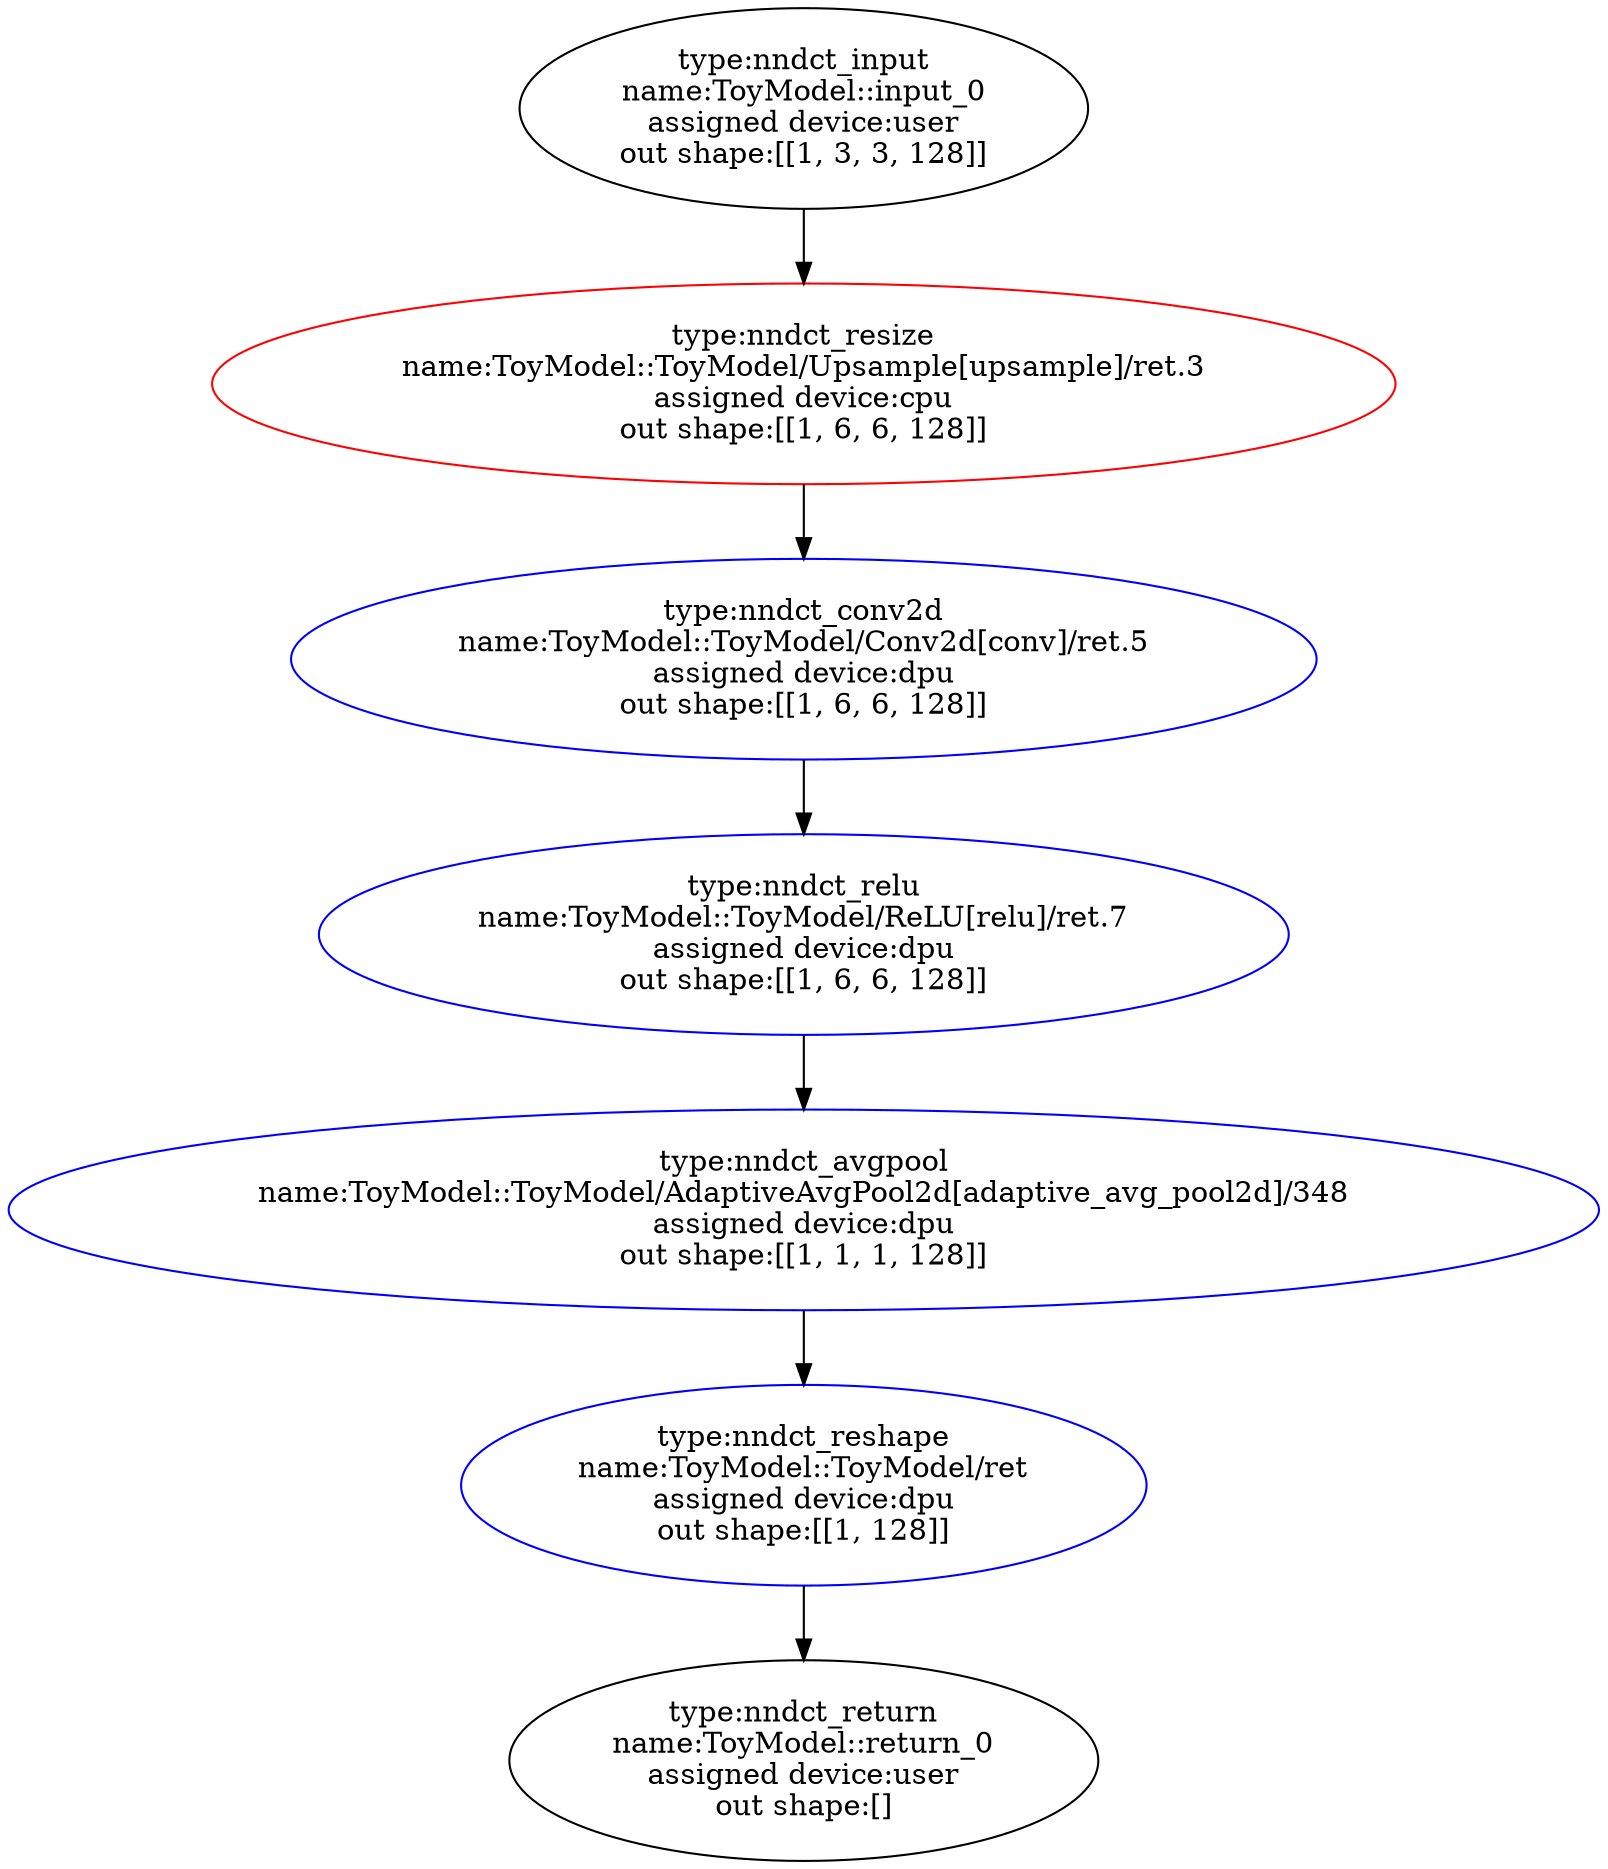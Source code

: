 digraph ToyModel {
	input_0 [label="type:nndct_input
name:ToyModel::input_0
assigned device:user
out shape:[[1, 3, 3, 128]]" color=black]
	"ToyModel/Upsample[upsample]/ret.3" [label="type:nndct_resize
name:ToyModel::ToyModel/Upsample[upsample]/ret.3
assigned device:cpu
out shape:[[1, 6, 6, 128]]" color=red]
	"ToyModel/Conv2d[conv]/ret.5" [label="type:nndct_conv2d
name:ToyModel::ToyModel/Conv2d[conv]/ret.5
assigned device:dpu
out shape:[[1, 6, 6, 128]]" color=blue]
	"ToyModel/ReLU[relu]/ret.7" [label="type:nndct_relu
name:ToyModel::ToyModel/ReLU[relu]/ret.7
assigned device:dpu
out shape:[[1, 6, 6, 128]]" color=blue]
	"ToyModel/AdaptiveAvgPool2d[adaptive_avg_pool2d]/348" [label="type:nndct_avgpool
name:ToyModel::ToyModel/AdaptiveAvgPool2d[adaptive_avg_pool2d]/348
assigned device:dpu
out shape:[[1, 1, 1, 128]]" color=blue]
	"ToyModel/ret" [label="type:nndct_reshape
name:ToyModel::ToyModel/ret
assigned device:dpu
out shape:[[1, 128]]" color=blue]
	return_0 [label="type:nndct_return
name:ToyModel::return_0
assigned device:user
out shape:[]" color=black]
	input_0 -> "ToyModel/Upsample[upsample]/ret.3"
	"ToyModel/Upsample[upsample]/ret.3" -> "ToyModel/Conv2d[conv]/ret.5"
	"ToyModel/Conv2d[conv]/ret.5" -> "ToyModel/ReLU[relu]/ret.7"
	"ToyModel/ReLU[relu]/ret.7" -> "ToyModel/AdaptiveAvgPool2d[adaptive_avg_pool2d]/348"
	"ToyModel/AdaptiveAvgPool2d[adaptive_avg_pool2d]/348" -> "ToyModel/ret"
	"ToyModel/ret" -> return_0
}
